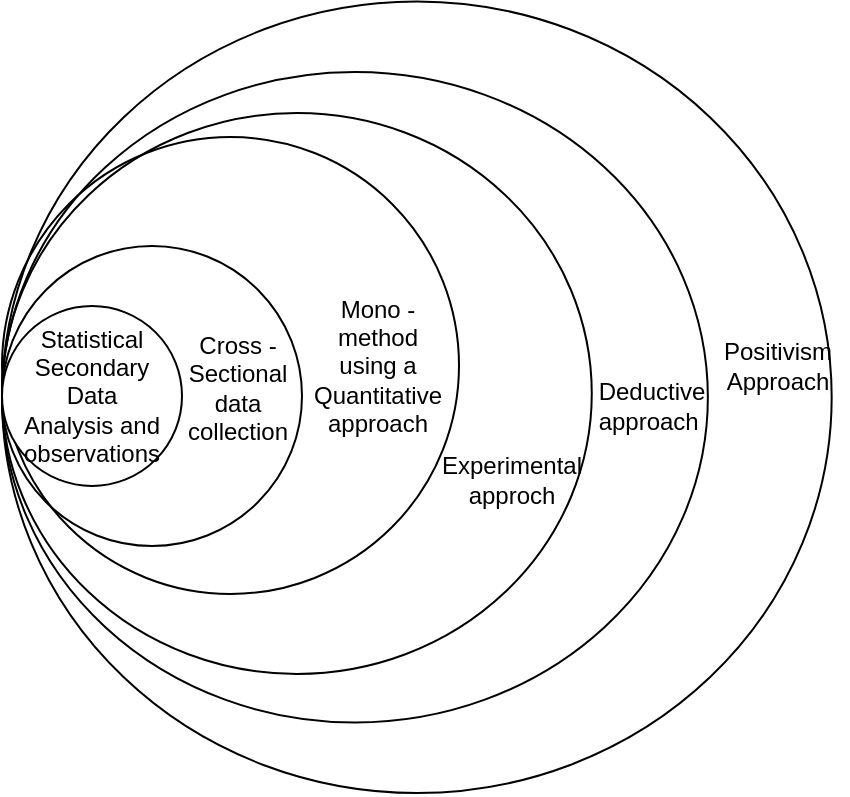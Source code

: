 <mxfile version="21.2.8" type="device">
  <diagram name="Page-1" id="19qVZzSedat46zLy8-11">
    <mxGraphModel dx="864" dy="516" grid="1" gridSize="10" guides="1" tooltips="1" connect="1" arrows="1" fold="1" page="1" pageScale="1" pageWidth="827" pageHeight="1169" math="0" shadow="0">
      <root>
        <mxCell id="0" />
        <mxCell id="1" parent="0" />
        <mxCell id="stn36z4AuQlsZOJp29rr-12" value="" style="ellipse;whiteSpace=wrap;html=1;fillColor=none;" parent="1" vertex="1">
          <mxGeometry x="120" y="223.75" width="414.84" height="395.75" as="geometry" />
        </mxCell>
        <mxCell id="stn36z4AuQlsZOJp29rr-9" value="" style="ellipse;whiteSpace=wrap;html=1;fillColor=none;" parent="1" vertex="1">
          <mxGeometry x="120" y="259" width="352.93" height="325.25" as="geometry" />
        </mxCell>
        <mxCell id="stn36z4AuQlsZOJp29rr-7" value="" style="ellipse;whiteSpace=wrap;html=1;fillColor=none;" parent="1" vertex="1">
          <mxGeometry x="120" y="279.5" width="294.89" height="280.5" as="geometry" />
        </mxCell>
        <mxCell id="stn36z4AuQlsZOJp29rr-5" value="" style="ellipse;whiteSpace=wrap;html=1;aspect=fixed;fillColor=none;" parent="1" vertex="1">
          <mxGeometry x="120" y="291.5" width="228.5" height="228.5" as="geometry" />
        </mxCell>
        <mxCell id="stn36z4AuQlsZOJp29rr-3" value="" style="ellipse;whiteSpace=wrap;html=1;aspect=fixed;fillColor=none;" parent="1" vertex="1">
          <mxGeometry x="120" y="346" width="150" height="150" as="geometry" />
        </mxCell>
        <mxCell id="stn36z4AuQlsZOJp29rr-1" value="" style="ellipse;whiteSpace=wrap;html=1;aspect=fixed;" parent="1" vertex="1">
          <mxGeometry x="120" y="376" width="90" height="90" as="geometry" />
        </mxCell>
        <mxCell id="stn36z4AuQlsZOJp29rr-2" value="Statistical Secondary Data Analysis and observations" style="text;html=1;strokeColor=none;fillColor=none;align=center;verticalAlign=middle;whiteSpace=wrap;rounded=0;" parent="1" vertex="1">
          <mxGeometry x="135" y="406" width="60" height="30" as="geometry" />
        </mxCell>
        <mxCell id="stn36z4AuQlsZOJp29rr-4" value="Cross - Sectional data collection" style="text;html=1;strokeColor=none;fillColor=none;align=center;verticalAlign=middle;whiteSpace=wrap;rounded=0;" parent="1" vertex="1">
          <mxGeometry x="200" y="392" width="76" height="50" as="geometry" />
        </mxCell>
        <mxCell id="stn36z4AuQlsZOJp29rr-6" value="Mono - method using a Quantitative approach" style="text;html=1;strokeColor=none;fillColor=none;align=center;verticalAlign=middle;whiteSpace=wrap;rounded=0;" parent="1" vertex="1">
          <mxGeometry x="276" y="364" width="64" height="84" as="geometry" />
        </mxCell>
        <mxCell id="stn36z4AuQlsZOJp29rr-8" value="Experimental approch" style="text;html=1;strokeColor=none;fillColor=none;align=center;verticalAlign=middle;whiteSpace=wrap;rounded=0;" parent="1" vertex="1">
          <mxGeometry x="340" y="430" width="70" height="66" as="geometry" />
        </mxCell>
        <mxCell id="stn36z4AuQlsZOJp29rr-11" value="Deductive approach&amp;nbsp;" style="text;html=1;strokeColor=none;fillColor=none;align=center;verticalAlign=middle;whiteSpace=wrap;rounded=0;" parent="1" vertex="1">
          <mxGeometry x="410" y="404" width="70" height="44" as="geometry" />
        </mxCell>
        <mxCell id="stn36z4AuQlsZOJp29rr-13" value="Positivism Approach" style="text;html=1;strokeColor=none;fillColor=none;align=center;verticalAlign=middle;whiteSpace=wrap;rounded=0;" parent="1" vertex="1">
          <mxGeometry x="472.93" y="383.75" width="70" height="44" as="geometry" />
        </mxCell>
      </root>
    </mxGraphModel>
  </diagram>
</mxfile>
